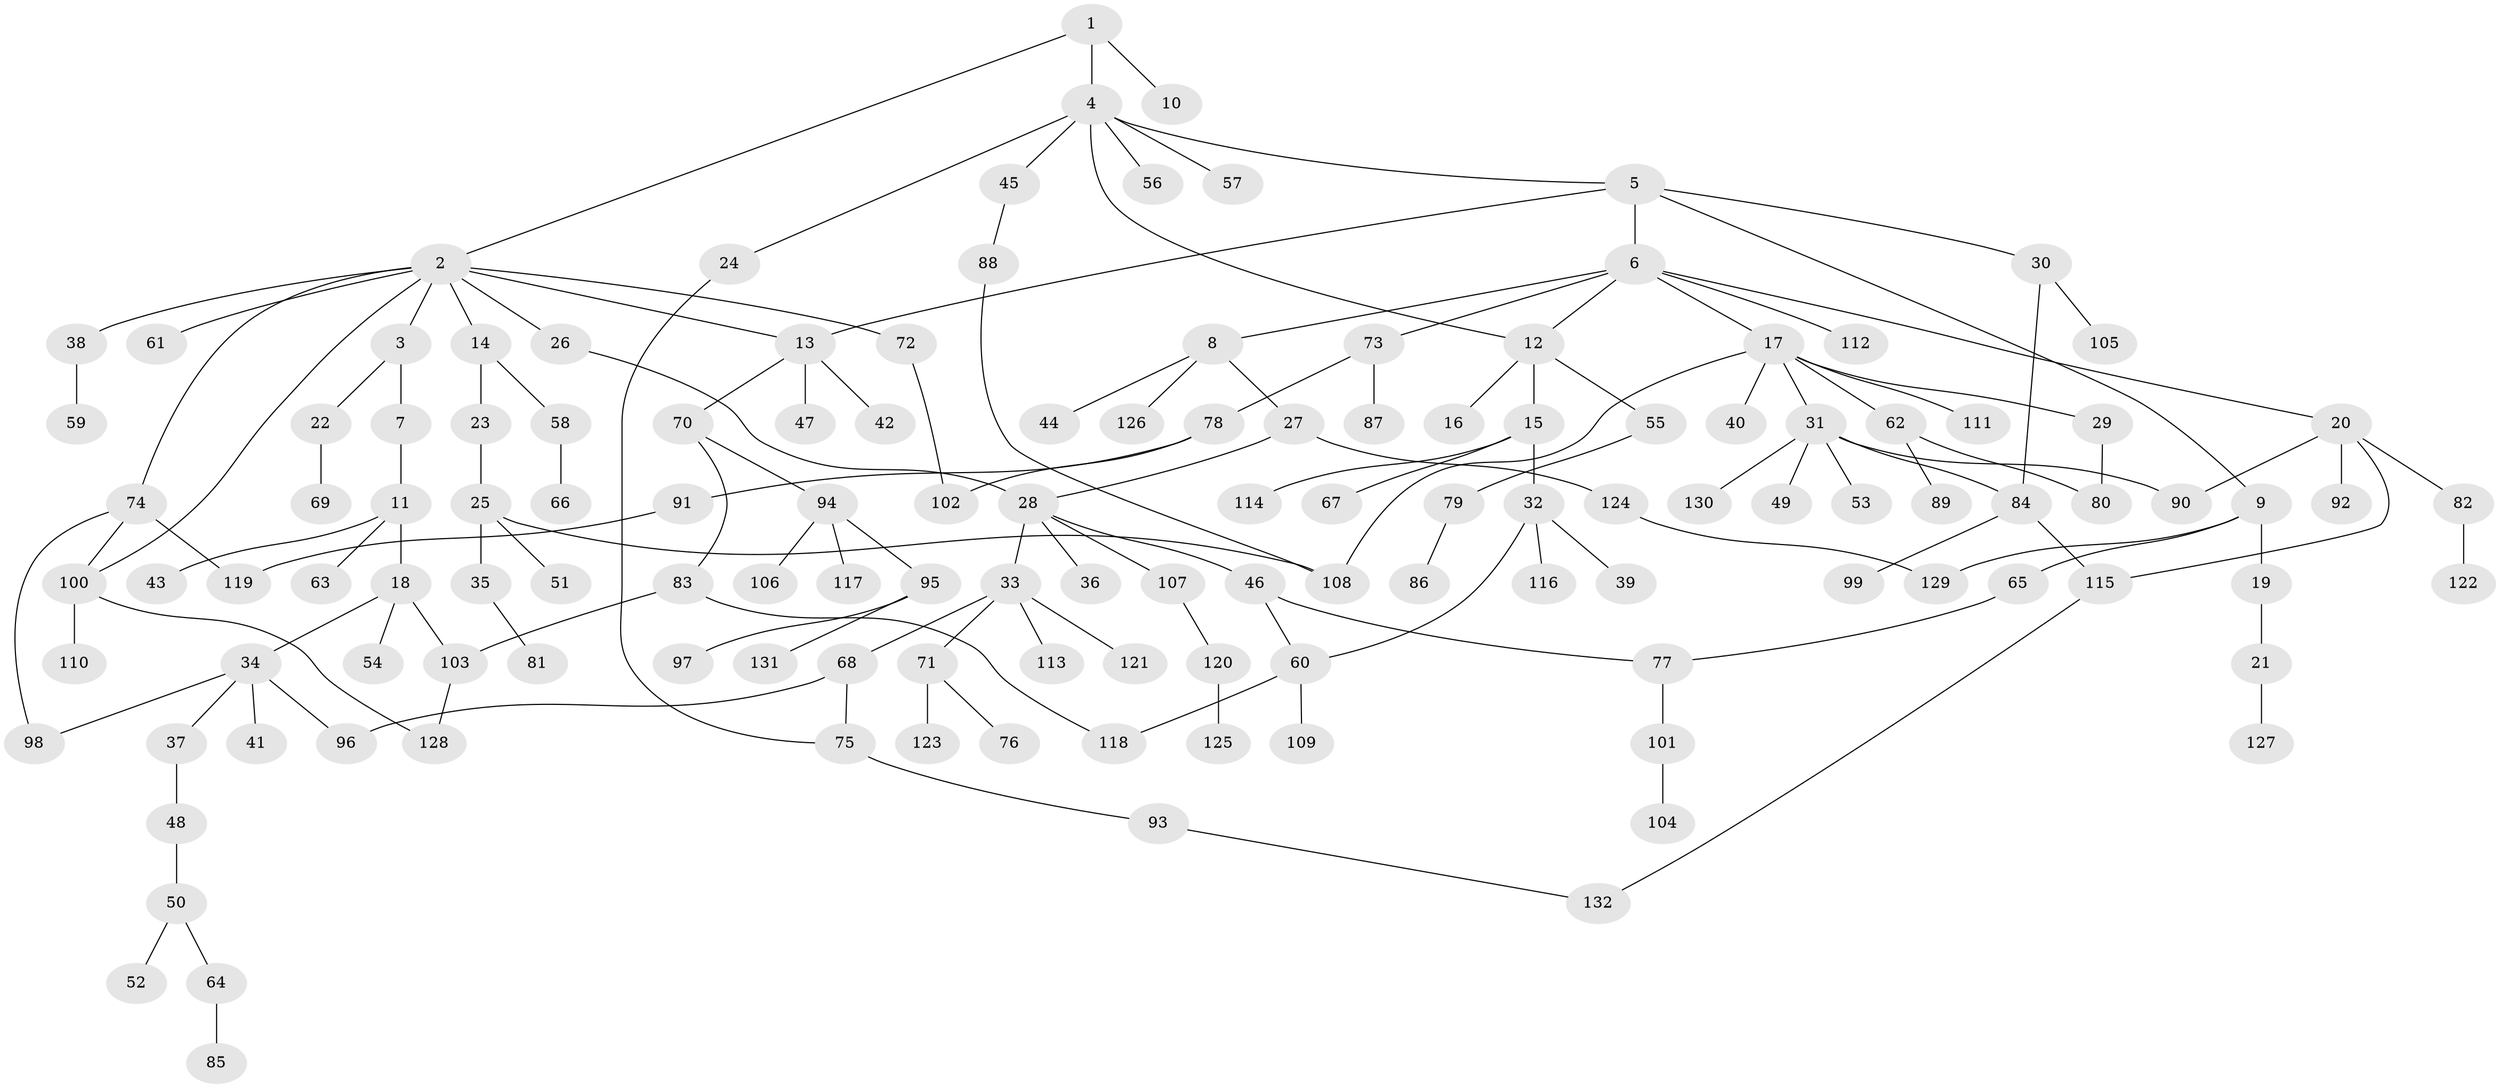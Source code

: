 // Generated by graph-tools (version 1.1) at 2025/10/02/27/25 16:10:52]
// undirected, 132 vertices, 153 edges
graph export_dot {
graph [start="1"]
  node [color=gray90,style=filled];
  1;
  2;
  3;
  4;
  5;
  6;
  7;
  8;
  9;
  10;
  11;
  12;
  13;
  14;
  15;
  16;
  17;
  18;
  19;
  20;
  21;
  22;
  23;
  24;
  25;
  26;
  27;
  28;
  29;
  30;
  31;
  32;
  33;
  34;
  35;
  36;
  37;
  38;
  39;
  40;
  41;
  42;
  43;
  44;
  45;
  46;
  47;
  48;
  49;
  50;
  51;
  52;
  53;
  54;
  55;
  56;
  57;
  58;
  59;
  60;
  61;
  62;
  63;
  64;
  65;
  66;
  67;
  68;
  69;
  70;
  71;
  72;
  73;
  74;
  75;
  76;
  77;
  78;
  79;
  80;
  81;
  82;
  83;
  84;
  85;
  86;
  87;
  88;
  89;
  90;
  91;
  92;
  93;
  94;
  95;
  96;
  97;
  98;
  99;
  100;
  101;
  102;
  103;
  104;
  105;
  106;
  107;
  108;
  109;
  110;
  111;
  112;
  113;
  114;
  115;
  116;
  117;
  118;
  119;
  120;
  121;
  122;
  123;
  124;
  125;
  126;
  127;
  128;
  129;
  130;
  131;
  132;
  1 -- 2;
  1 -- 4;
  1 -- 10;
  2 -- 3;
  2 -- 14;
  2 -- 26;
  2 -- 38;
  2 -- 61;
  2 -- 72;
  2 -- 74;
  2 -- 13;
  2 -- 100;
  3 -- 7;
  3 -- 22;
  4 -- 5;
  4 -- 12;
  4 -- 24;
  4 -- 45;
  4 -- 56;
  4 -- 57;
  5 -- 6;
  5 -- 9;
  5 -- 13;
  5 -- 30;
  6 -- 8;
  6 -- 17;
  6 -- 20;
  6 -- 73;
  6 -- 112;
  6 -- 12;
  7 -- 11;
  8 -- 27;
  8 -- 44;
  8 -- 126;
  9 -- 19;
  9 -- 65;
  9 -- 129;
  11 -- 18;
  11 -- 43;
  11 -- 63;
  12 -- 15;
  12 -- 16;
  12 -- 55;
  13 -- 42;
  13 -- 47;
  13 -- 70;
  14 -- 23;
  14 -- 58;
  15 -- 32;
  15 -- 67;
  15 -- 114;
  17 -- 29;
  17 -- 31;
  17 -- 40;
  17 -- 62;
  17 -- 111;
  17 -- 108;
  18 -- 34;
  18 -- 54;
  18 -- 103;
  19 -- 21;
  20 -- 82;
  20 -- 92;
  20 -- 115;
  20 -- 90;
  21 -- 127;
  22 -- 69;
  23 -- 25;
  24 -- 75;
  25 -- 35;
  25 -- 51;
  25 -- 108;
  26 -- 28;
  27 -- 124;
  27 -- 28;
  28 -- 33;
  28 -- 36;
  28 -- 46;
  28 -- 107;
  29 -- 80;
  30 -- 105;
  30 -- 84;
  31 -- 49;
  31 -- 53;
  31 -- 84;
  31 -- 90;
  31 -- 130;
  32 -- 39;
  32 -- 60;
  32 -- 116;
  33 -- 68;
  33 -- 71;
  33 -- 113;
  33 -- 121;
  34 -- 37;
  34 -- 41;
  34 -- 98;
  34 -- 96;
  35 -- 81;
  37 -- 48;
  38 -- 59;
  45 -- 88;
  46 -- 77;
  46 -- 60;
  48 -- 50;
  50 -- 52;
  50 -- 64;
  55 -- 79;
  58 -- 66;
  60 -- 109;
  60 -- 118;
  62 -- 80;
  62 -- 89;
  64 -- 85;
  65 -- 77;
  68 -- 96;
  68 -- 75;
  70 -- 83;
  70 -- 94;
  71 -- 76;
  71 -- 123;
  72 -- 102;
  73 -- 78;
  73 -- 87;
  74 -- 98;
  74 -- 100;
  74 -- 119;
  75 -- 93;
  77 -- 101;
  78 -- 91;
  78 -- 102;
  79 -- 86;
  82 -- 122;
  83 -- 103;
  83 -- 118;
  84 -- 99;
  84 -- 115;
  88 -- 108;
  91 -- 119;
  93 -- 132;
  94 -- 95;
  94 -- 106;
  94 -- 117;
  95 -- 97;
  95 -- 131;
  100 -- 110;
  100 -- 128;
  101 -- 104;
  103 -- 128;
  107 -- 120;
  115 -- 132;
  120 -- 125;
  124 -- 129;
}
